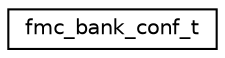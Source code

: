 digraph "Graphical Class Hierarchy"
{
 // LATEX_PDF_SIZE
  edge [fontname="Helvetica",fontsize="10",labelfontname="Helvetica",labelfontsize="10"];
  node [fontname="Helvetica",fontsize="10",shape=record];
  rankdir="LR";
  Node0 [label="fmc_bank_conf_t",height=0.2,width=0.4,color="black", fillcolor="white", style="filled",URL="$structfmc__bank__conf__t.html",tooltip="Bank configuration structure."];
}
